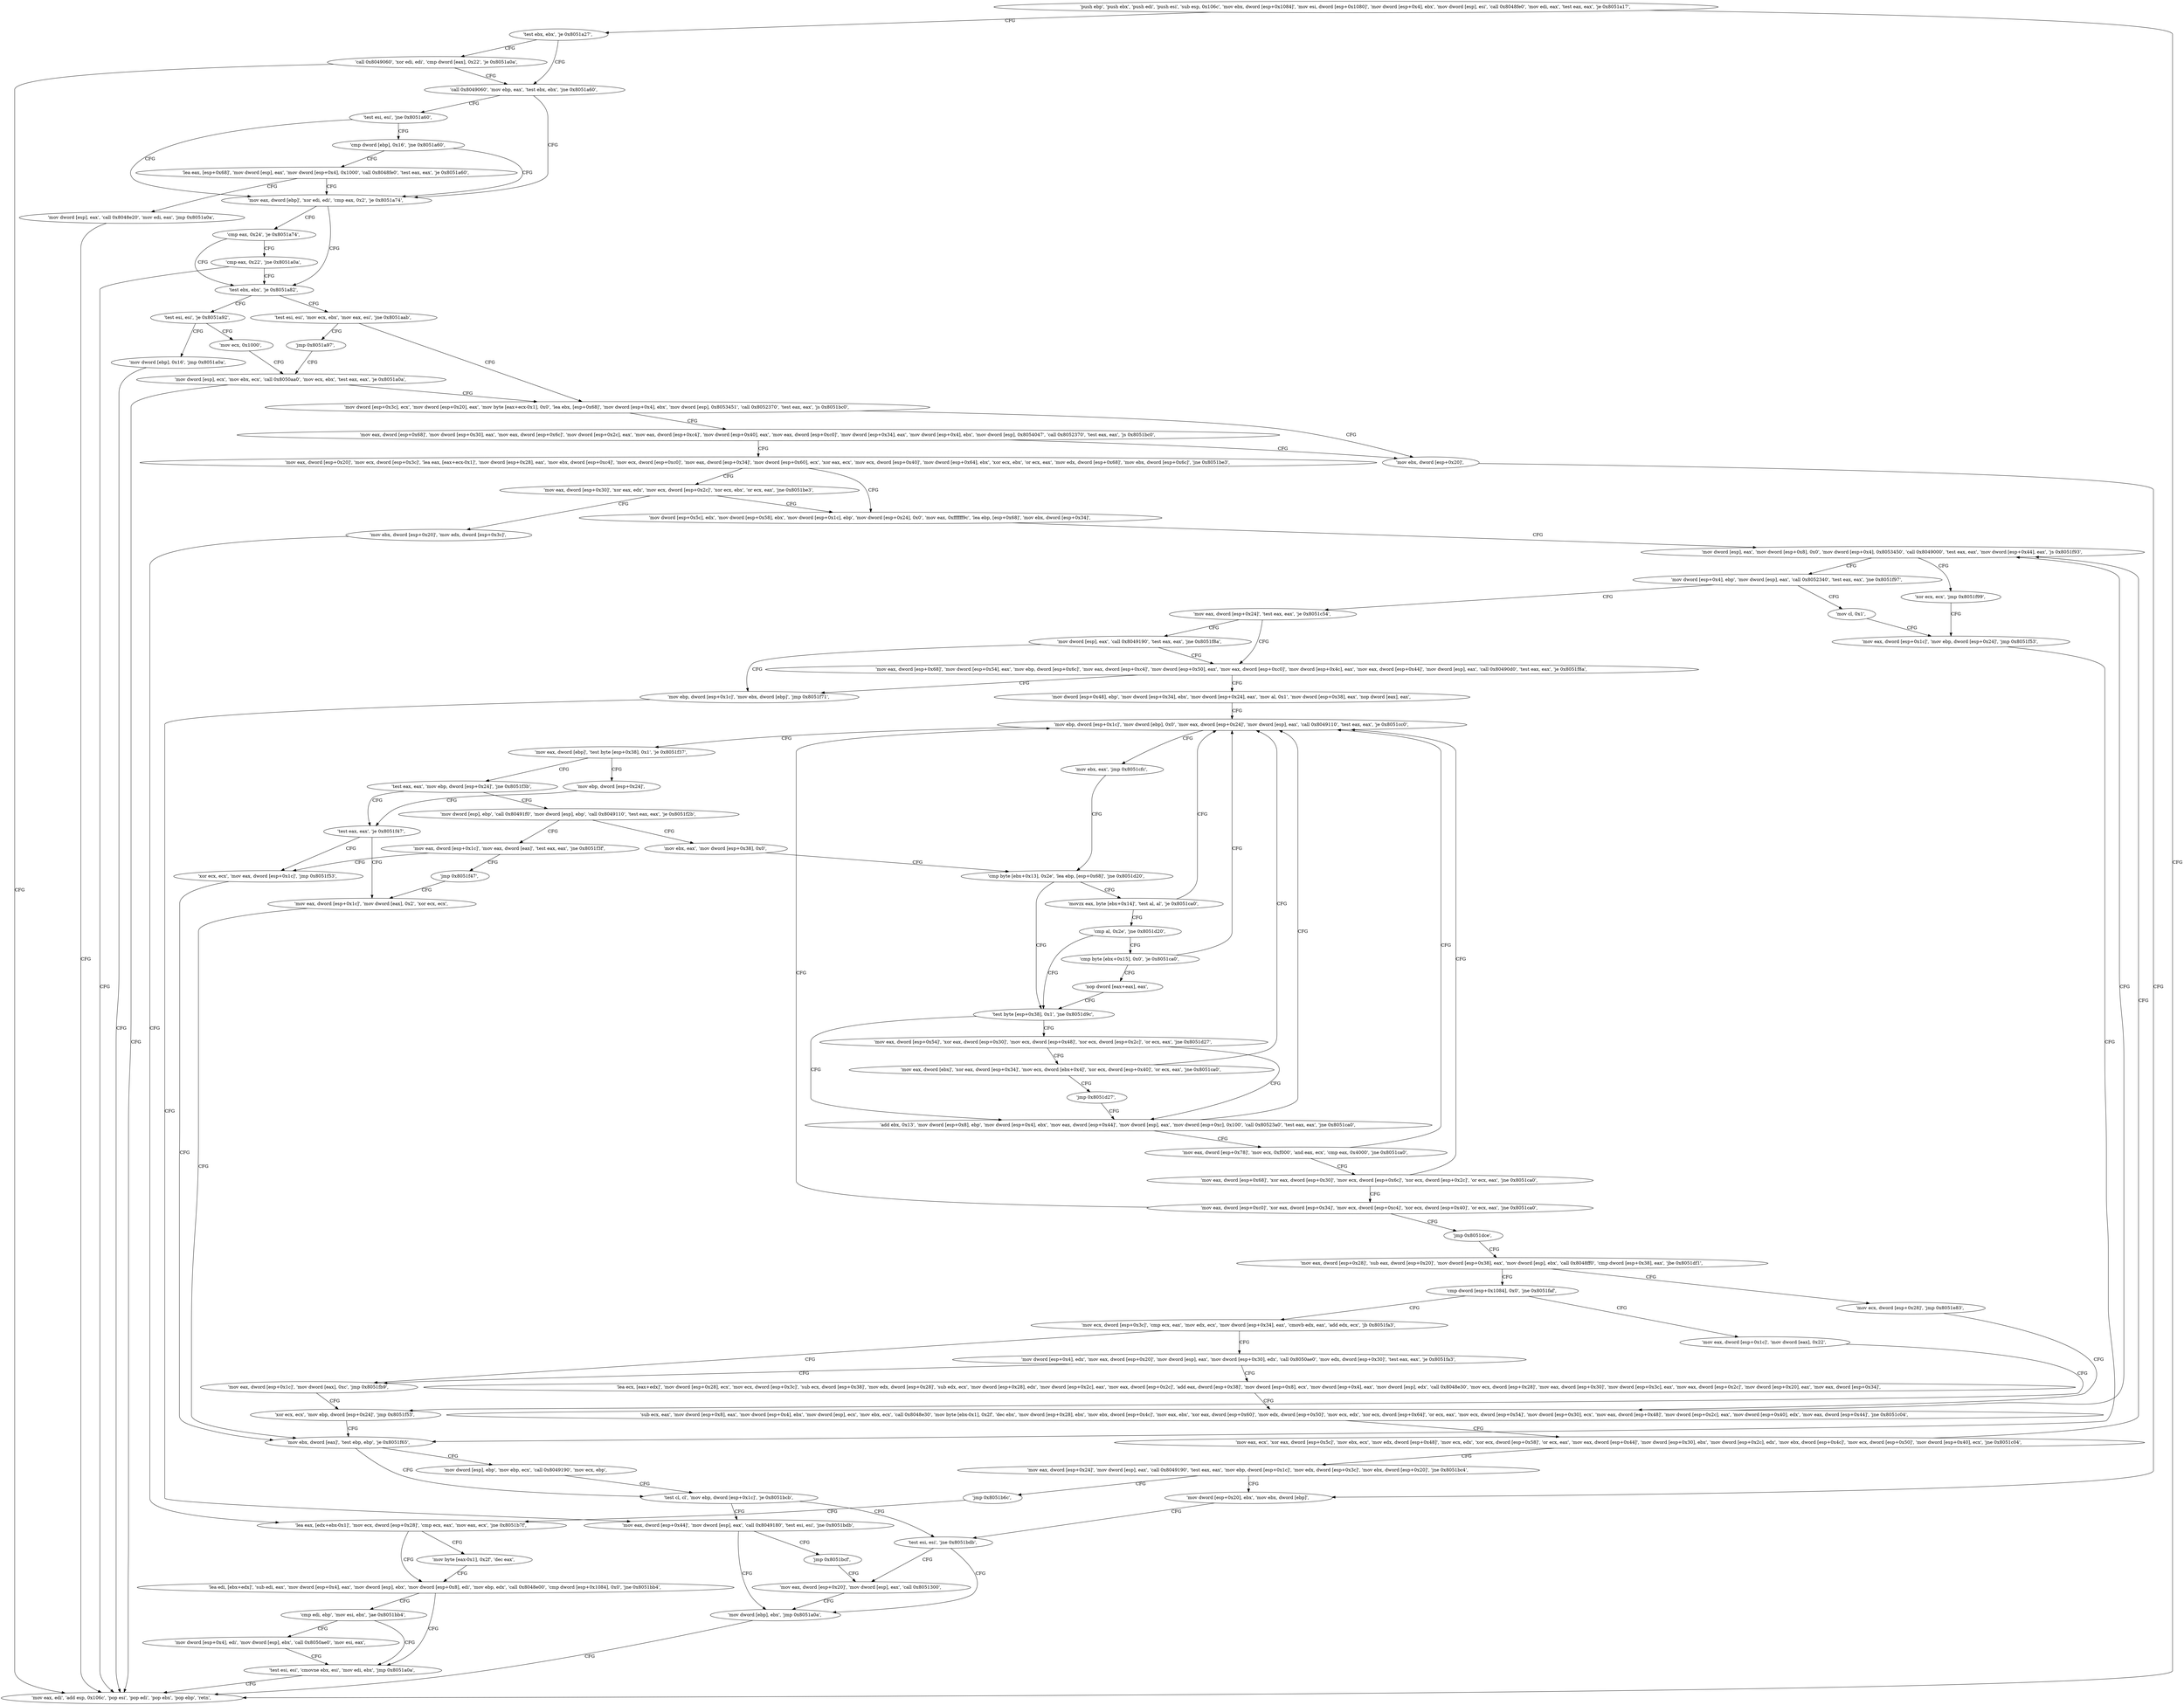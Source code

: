 digraph "func" {
"134552032" [label = "'push ebp', 'push ebx', 'push edi', 'push esi', 'sub esp, 0x106c', 'mov ebx, dword [esp+0x1084]', 'mov esi, dword [esp+0x1080]', 'mov dword [esp+0x4], ebx', 'mov dword [esp], esi', 'call 0x8048fe0', 'mov edi, eax', 'test eax, eax', 'je 0x8051a17', " ]
"134552087" [label = "'test ebx, ebx', 'je 0x8051a27', " ]
"134552074" [label = "'mov eax, edi', 'add esp, 0x106c', 'pop esi', 'pop edi', 'pop ebx', 'pop ebp', 'retn', " ]
"134552103" [label = "'call 0x8049060', 'mov ebp, eax', 'test ebx, ebx', 'jne 0x8051a60', " ]
"134552091" [label = "'call 0x8049060', 'xor edi, edi', 'cmp dword [eax], 0x22', 'je 0x8051a0a', " ]
"134552160" [label = "'mov eax, dword [ebp]', 'xor edi, edi', 'cmp eax, 0x2', 'je 0x8051a74', " ]
"134552114" [label = "'test esi, esi', 'jne 0x8051a60', " ]
"134552180" [label = "'test ebx, ebx', 'je 0x8051a82', " ]
"134552170" [label = "'cmp eax, 0x24', 'je 0x8051a74', " ]
"134552118" [label = "'cmp dword [ebp], 0x16', 'jne 0x8051a60', " ]
"134552194" [label = "'test esi, esi', 'je 0x8051a92', " ]
"134552184" [label = "'test esi, esi', 'mov ecx, ebx', 'mov eax, esi', 'jne 0x8051aab', " ]
"134552175" [label = "'cmp eax, 0x22', 'jne 0x8051a0a', " ]
"134552124" [label = "'lea eax, [esp+0x68]', 'mov dword [esp], eax', 'mov dword [esp+0x4], 0x1000', 'call 0x8048fe0', 'test eax, eax', 'je 0x8051a60', " ]
"134552210" [label = "'mov ecx, 0x1000', " ]
"134552198" [label = "'mov dword [ebp], 0x16', 'jmp 0x8051a0a', " ]
"134552235" [label = "'mov dword [esp+0x3c], ecx', 'mov dword [esp+0x20], eax', 'mov byte [eax+ecx-0x1], 0x0', 'lea ebx, [esp+0x68]', 'mov dword [esp+0x4], ebx', 'mov dword [esp], 0x8053451', 'call 0x8052370', 'test eax, eax', 'js 0x8051bc0', " ]
"134552192" [label = "'jmp 0x8051a97', " ]
"134552148" [label = "'mov dword [esp], eax', 'call 0x8048e20', 'mov edi, eax', 'jmp 0x8051a0a', " ]
"134552215" [label = "'mov dword [esp], ecx', 'mov ebx, ecx', 'call 0x8050aa0', 'mov ecx, ebx', 'test eax, eax', 'je 0x8051a0a', " ]
"134552512" [label = "'mov ebx, dword [esp+0x20]', " ]
"134552276" [label = "'mov eax, dword [esp+0x68]', 'mov dword [esp+0x30], eax', 'mov eax, dword [esp+0x6c]', 'mov dword [esp+0x2c], eax', 'mov eax, dword [esp+0xc4]', 'mov dword [esp+0x40], eax', 'mov eax, dword [esp+0xc0]', 'mov dword [esp+0x34], eax', 'mov dword [esp+0x4], ebx', 'mov dword [esp], 0x8054047', 'call 0x8052370', 'test eax, eax', 'js 0x8051bc0', " ]
"134552516" [label = "'mov dword [esp+0x20], ebx', 'mov ebx, dword [ebp]', " ]
"134552338" [label = "'mov eax, dword [esp+0x20]', 'mov ecx, dword [esp+0x3c]', 'lea eax, [eax+ecx-0x1]', 'mov dword [esp+0x28], eax', 'mov ebx, dword [esp+0xc4]', 'mov ecx, dword [esp+0xc0]', 'mov eax, dword [esp+0x34]', 'mov dword [esp+0x60], ecx', 'xor eax, ecx', 'mov ecx, dword [esp+0x40]', 'mov dword [esp+0x64], ebx', 'xor ecx, ebx', 'or ecx, eax', 'mov edx, dword [esp+0x68]', 'mov ebx, dword [esp+0x6c]', 'jne 0x8051be3', " ]
"134552539" [label = "'mov dword [ebp], ebx', 'jmp 0x8051a0a', " ]
"134552527" [label = "'mov eax, dword [esp+0x20]', 'mov dword [esp], eax', 'call 0x8051300', " ]
"134552547" [label = "'mov dword [esp+0x5c], edx', 'mov dword [esp+0x58], ebx', 'mov dword [esp+0x1c], ebp', 'mov dword [esp+0x24], 0x0', 'mov eax, 0xffffff9c', 'lea ebp, [esp+0x68]', 'mov ebx, dword [esp+0x34]', " ]
"134552404" [label = "'mov eax, dword [esp+0x30]', 'xor eax, edx', 'mov ecx, dword [esp+0x2c]', 'xor ecx, ebx', 'or ecx, eax', 'jne 0x8051be3', " ]
"134552580" [label = "'mov dword [esp], eax', 'mov dword [esp+0x8], 0x0', 'mov dword [esp+0x4], 0x8053450', 'call 0x8049000', 'test eax, eax', 'mov dword [esp+0x44], eax', 'js 0x8051f93', " ]
"134552420" [label = "'mov ebx, dword [esp+0x20]', 'mov edx, dword [esp+0x3c]', " ]
"134553491" [label = "'xor ecx, ecx', 'jmp 0x8051f99', " ]
"134553497" [label = "'mov eax, dword [esp+0x1c]', 'mov ebp, dword [esp+0x24]', 'jmp 0x8051f53', " ]
"134552616" [label = "'mov dword [esp+0x4], ebp', 'mov dword [esp], eax', 'call 0x8052340', 'test eax, eax', 'jne 0x8051f97', " ]
"134553495" [label = "'mov cl, 0x1', " ]
"134552636" [label = "'mov eax, dword [esp+0x24]', 'test eax, eax', 'je 0x8051c54', " ]
"134552428" [label = "'lea eax, [edx+ebx-0x1]', 'mov ecx, dword [esp+0x28]', 'cmp ecx, eax', 'mov eax, ecx', 'jne 0x8051b7f', " ]
"134553427" [label = "'mov ebx, dword [eax]', 'test ebp, ebp', 'je 0x8051f65', " ]
"134552660" [label = "'mov eax, dword [esp+0x68]', 'mov dword [esp+0x54], eax', 'mov ebp, dword [esp+0x6c]', 'mov eax, dword [esp+0xc4]', 'mov dword [esp+0x50], eax', 'mov eax, dword [esp+0xc0]', 'mov dword [esp+0x4c], eax', 'mov eax, dword [esp+0x44]', 'mov dword [esp], eax', 'call 0x80490d0', 'test eax, eax', 'je 0x8051f8a', " ]
"134552644" [label = "'mov dword [esp], eax', 'call 0x8049190', 'test eax, eax', 'jne 0x8051f8a', " ]
"134552447" [label = "'lea edi, [ebx+edx]', 'sub edi, eax', 'mov dword [esp+0x4], eax', 'mov dword [esp], ebx', 'mov dword [esp+0x8], edi', 'mov ebp, edx', 'call 0x8048e00', 'cmp dword [esp+0x1084], 0x0', 'jne 0x8051bb4', " ]
"134552500" [label = "'test esi, esi', 'cmovne ebx, esi', 'mov edi, ebx', 'jmp 0x8051a0a', " ]
"134552480" [label = "'cmp edi, ebp', 'mov esi, ebx', 'jae 0x8051bb4', " ]
"134552442" [label = "'mov byte [eax-0x1], 0x2f', 'dec eax', " ]
"134553445" [label = "'test cl, cl', 'mov ebp, dword [esp+0x1c]', 'je 0x8051bcb', " ]
"134553433" [label = "'mov dword [esp], ebp', 'mov ebp, ecx', 'call 0x8049190', 'mov ecx, ebp', " ]
"134553482" [label = "'mov ebp, dword [esp+0x1c]', 'mov ebx, dword [ebp]', 'jmp 0x8051f71', " ]
"134552714" [label = "'mov dword [esp+0x48], ebp', 'mov dword [esp+0x34], ebx', 'mov dword [esp+0x24], eax', 'mov al, 0x1', 'mov dword [esp+0x38], eax', 'nop dword [eax], eax', " ]
"134552486" [label = "'mov dword [esp+0x4], edi', 'mov dword [esp], ebx', 'call 0x8050ae0', 'mov esi, eax', " ]
"134552523" [label = "'test esi, esi', 'jne 0x8051bdb', " ]
"134553457" [label = "'mov eax, dword [esp+0x44]', 'mov dword [esp], eax', 'call 0x8049180', 'test esi, esi', 'jne 0x8051bdb', " ]
"134552736" [label = "'mov ebp, dword [esp+0x1c]', 'mov dword [ebp], 0x0', 'mov eax, dword [esp+0x24]', 'mov dword [esp], eax', 'call 0x8049110', 'test eax, eax', 'je 0x8051cc0', " ]
"134553477" [label = "'jmp 0x8051bcf', " ]
"134552768" [label = "'mov eax, dword [ebp]', 'test byte [esp+0x38], 0x1', 'je 0x8051f37', " ]
"134553399" [label = "'mov ebp, dword [esp+0x24]', " ]
"134552782" [label = "'test eax, eax', 'mov ebp, dword [esp+0x24]', 'jne 0x8051f3b', " ]
"134552763" [label = "'mov ebx, eax', 'jmp 0x8051cfc', " ]
"134552828" [label = "'cmp byte [ebx+0x13], 0x2e', 'lea ebp, [esp+0x68]', 'jne 0x8051d20', " ]
"134553403" [label = "'test eax, eax', 'je 0x8051f47', " ]
"134552794" [label = "'mov dword [esp], ebp', 'call 0x80491f0', 'mov dword [esp], ebp', 'call 0x8049110', 'test eax, eax', 'je 0x8051f2b', " ]
"134552864" [label = "'test byte [esp+0x38], 0x1', 'jne 0x8051d9c', " ]
"134552838" [label = "'movzx eax, byte [ebx+0x14]', 'test al, al', 'je 0x8051ca0', " ]
"134553415" [label = "'mov eax, dword [esp+0x1c]', 'mov dword [eax], 0x2', 'xor ecx, ecx', " ]
"134553407" [label = "'xor ecx, ecx', 'mov eax, dword [esp+0x1c]', 'jmp 0x8051f53', " ]
"134553387" [label = "'mov eax, dword [esp+0x1c]', 'mov eax, dword [eax]', 'test eax, eax', 'jne 0x8051f3f', " ]
"134552818" [label = "'mov ebx, eax', 'mov dword [esp+0x38], 0x0', " ]
"134552988" [label = "'mov eax, dword [esp+0x54]', 'xor eax, dword [esp+0x30]', 'mov ecx, dword [esp+0x48]', 'xor ecx, dword [esp+0x2c]', 'or ecx, eax', 'jne 0x8051d27', " ]
"134552871" [label = "'add ebx, 0x13', 'mov dword [esp+0x8], ebp', 'mov dword [esp+0x4], ebx', 'mov eax, dword [esp+0x44]', 'mov dword [esp], eax', 'mov dword [esp+0xc], 0x100', 'call 0x80523a0', 'test eax, eax', 'jne 0x8051ca0', " ]
"134552846" [label = "'cmp al, 0x2e', 'jne 0x8051d20', " ]
"134553397" [label = "'jmp 0x8051f47', " ]
"134553012" [label = "'mov eax, dword [ebx]', 'xor eax, dword [esp+0x34]', 'mov ecx, dword [ebx+0x4]', 'xor ecx, dword [esp+0x40]', 'or ecx, eax', 'jne 0x8051ca0', " ]
"134552910" [label = "'mov eax, dword [esp+0x78]', 'mov ecx, 0xf000', 'and eax, ecx', 'cmp eax, 0x4000', 'jne 0x8051ca0', " ]
"134552850" [label = "'cmp byte [ebx+0x15], 0x0', 'je 0x8051ca0', " ]
"134553033" [label = "'jmp 0x8051d27', " ]
"134552932" [label = "'mov eax, dword [esp+0x68]', 'xor eax, dword [esp+0x30]', 'mov ecx, dword [esp+0x6c]', 'xor ecx, dword [esp+0x2c]', 'or ecx, eax', 'jne 0x8051ca0', " ]
"134552856" [label = "'nop dword [eax+eax], eax', " ]
"134552956" [label = "'mov eax, dword [esp+0xc0]', 'xor eax, dword [esp+0x34]', 'mov ecx, dword [esp+0xc4]', 'xor ecx, dword [esp+0x40]', 'or ecx, eax', 'jne 0x8051ca0', " ]
"134552986" [label = "'jmp 0x8051dce', " ]
"134553038" [label = "'mov eax, dword [esp+0x28]', 'sub eax, dword [esp+0x20]', 'mov dword [esp+0x38], eax', 'mov dword [esp], ebx', 'call 0x8048ff0', 'cmp dword [esp+0x38], eax', 'jbe 0x8051df1', " ]
"134553073" [label = "'cmp dword [esp+0x1084], 0x0', 'jne 0x8051faf', " ]
"134553064" [label = "'mov ecx, dword [esp+0x28]', 'jmp 0x8051e83', " ]
"134553519" [label = "'mov eax, dword [esp+0x1c]', 'mov dword [eax], 0x22', " ]
"134553087" [label = "'mov ecx, dword [esp+0x3c]', 'cmp ecx, eax', 'mov edx, ecx', 'mov dword [esp+0x34], eax', 'cmovb edx, eax', 'add edx, ecx', 'jb 0x8051fa3', " ]
"134553219" [label = "'sub ecx, eax', 'mov dword [esp+0x8], eax', 'mov dword [esp+0x4], ebx', 'mov dword [esp], ecx', 'mov ebx, ecx', 'call 0x8048e30', 'mov byte [ebx-0x1], 0x2f', 'dec ebx', 'mov dword [esp+0x28], ebx', 'mov ebx, dword [esp+0x4c]', 'mov eax, ebx', 'xor eax, dword [esp+0x60]', 'mov edx, dword [esp+0x50]', 'mov ecx, edx', 'xor ecx, dword [esp+0x64]', 'or ecx, eax', 'mov ecx, dword [esp+0x54]', 'mov dword [esp+0x30], ecx', 'mov eax, dword [esp+0x48]', 'mov dword [esp+0x2c], eax', 'mov dword [esp+0x40], edx', 'mov eax, dword [esp+0x44]', 'jne 0x8051c04', " ]
"134553529" [label = "'xor ecx, ecx', 'mov ebp, dword [esp+0x24]', 'jmp 0x8051f53', " ]
"134553507" [label = "'mov eax, dword [esp+0x1c]', 'mov dword [eax], 0xc', 'jmp 0x8051fb9', " ]
"134553110" [label = "'mov dword [esp+0x4], edx', 'mov eax, dword [esp+0x20]', 'mov dword [esp], eax', 'mov dword [esp+0x30], edx', 'call 0x8050ae0', 'mov edx, dword [esp+0x30]', 'test eax, eax', 'je 0x8051fa3', " ]
"134553300" [label = "'mov eax, ecx', 'xor eax, dword [esp+0x5c]', 'mov ebx, ecx', 'mov edx, dword [esp+0x48]', 'mov ecx, edx', 'xor ecx, dword [esp+0x58]', 'or ecx, eax', 'mov eax, dword [esp+0x44]', 'mov dword [esp+0x30], ebx', 'mov dword [esp+0x2c], edx', 'mov ebx, dword [esp+0x4c]', 'mov ecx, dword [esp+0x50]', 'mov dword [esp+0x40], ecx', 'jne 0x8051c04', " ]
"134553142" [label = "'lea ecx, [eax+edx]', 'mov dword [esp+0x28], ecx', 'mov ecx, dword [esp+0x3c]', 'sub ecx, dword [esp+0x38]', 'mov edx, dword [esp+0x28]', 'sub edx, ecx', 'mov dword [esp+0x28], edx', 'mov dword [esp+0x2c], eax', 'mov eax, dword [esp+0x2c]', 'add eax, dword [esp+0x38]', 'mov dword [esp+0x8], ecx', 'mov dword [esp+0x4], eax', 'mov dword [esp], edx', 'call 0x8048e30', 'mov ecx, dword [esp+0x28]', 'mov eax, dword [esp+0x30]', 'mov dword [esp+0x3c], eax', 'mov eax, dword [esp+0x2c]', 'mov dword [esp+0x20], eax', 'mov eax, dword [esp+0x34]', " ]
"134553350" [label = "'mov eax, dword [esp+0x24]', 'mov dword [esp], eax', 'call 0x8049190', 'test eax, eax', 'mov ebp, dword [esp+0x1c]', 'mov edx, dword [esp+0x3c]', 'mov ebx, dword [esp+0x20]', 'jne 0x8051bc4', " ]
"134553382" [label = "'jmp 0x8051b6c', " ]
"134552032" -> "134552087" [ label = "CFG" ]
"134552032" -> "134552074" [ label = "CFG" ]
"134552087" -> "134552103" [ label = "CFG" ]
"134552087" -> "134552091" [ label = "CFG" ]
"134552103" -> "134552160" [ label = "CFG" ]
"134552103" -> "134552114" [ label = "CFG" ]
"134552091" -> "134552074" [ label = "CFG" ]
"134552091" -> "134552103" [ label = "CFG" ]
"134552160" -> "134552180" [ label = "CFG" ]
"134552160" -> "134552170" [ label = "CFG" ]
"134552114" -> "134552160" [ label = "CFG" ]
"134552114" -> "134552118" [ label = "CFG" ]
"134552180" -> "134552194" [ label = "CFG" ]
"134552180" -> "134552184" [ label = "CFG" ]
"134552170" -> "134552180" [ label = "CFG" ]
"134552170" -> "134552175" [ label = "CFG" ]
"134552118" -> "134552160" [ label = "CFG" ]
"134552118" -> "134552124" [ label = "CFG" ]
"134552194" -> "134552210" [ label = "CFG" ]
"134552194" -> "134552198" [ label = "CFG" ]
"134552184" -> "134552235" [ label = "CFG" ]
"134552184" -> "134552192" [ label = "CFG" ]
"134552175" -> "134552074" [ label = "CFG" ]
"134552175" -> "134552180" [ label = "CFG" ]
"134552124" -> "134552160" [ label = "CFG" ]
"134552124" -> "134552148" [ label = "CFG" ]
"134552210" -> "134552215" [ label = "CFG" ]
"134552198" -> "134552074" [ label = "CFG" ]
"134552235" -> "134552512" [ label = "CFG" ]
"134552235" -> "134552276" [ label = "CFG" ]
"134552192" -> "134552215" [ label = "CFG" ]
"134552148" -> "134552074" [ label = "CFG" ]
"134552215" -> "134552074" [ label = "CFG" ]
"134552215" -> "134552235" [ label = "CFG" ]
"134552512" -> "134552516" [ label = "CFG" ]
"134552276" -> "134552512" [ label = "CFG" ]
"134552276" -> "134552338" [ label = "CFG" ]
"134552516" -> "134552523" [ label = "CFG" ]
"134552338" -> "134552547" [ label = "CFG" ]
"134552338" -> "134552404" [ label = "CFG" ]
"134552539" -> "134552074" [ label = "CFG" ]
"134552527" -> "134552539" [ label = "CFG" ]
"134552547" -> "134552580" [ label = "CFG" ]
"134552404" -> "134552547" [ label = "CFG" ]
"134552404" -> "134552420" [ label = "CFG" ]
"134552580" -> "134553491" [ label = "CFG" ]
"134552580" -> "134552616" [ label = "CFG" ]
"134552420" -> "134552428" [ label = "CFG" ]
"134553491" -> "134553497" [ label = "CFG" ]
"134553497" -> "134553427" [ label = "CFG" ]
"134552616" -> "134553495" [ label = "CFG" ]
"134552616" -> "134552636" [ label = "CFG" ]
"134553495" -> "134553497" [ label = "CFG" ]
"134552636" -> "134552660" [ label = "CFG" ]
"134552636" -> "134552644" [ label = "CFG" ]
"134552428" -> "134552447" [ label = "CFG" ]
"134552428" -> "134552442" [ label = "CFG" ]
"134553427" -> "134553445" [ label = "CFG" ]
"134553427" -> "134553433" [ label = "CFG" ]
"134552660" -> "134553482" [ label = "CFG" ]
"134552660" -> "134552714" [ label = "CFG" ]
"134552644" -> "134553482" [ label = "CFG" ]
"134552644" -> "134552660" [ label = "CFG" ]
"134552447" -> "134552500" [ label = "CFG" ]
"134552447" -> "134552480" [ label = "CFG" ]
"134552500" -> "134552074" [ label = "CFG" ]
"134552480" -> "134552500" [ label = "CFG" ]
"134552480" -> "134552486" [ label = "CFG" ]
"134552442" -> "134552447" [ label = "CFG" ]
"134553445" -> "134552523" [ label = "CFG" ]
"134553445" -> "134553457" [ label = "CFG" ]
"134553433" -> "134553445" [ label = "CFG" ]
"134553482" -> "134553457" [ label = "CFG" ]
"134552714" -> "134552736" [ label = "CFG" ]
"134552486" -> "134552500" [ label = "CFG" ]
"134552523" -> "134552539" [ label = "CFG" ]
"134552523" -> "134552527" [ label = "CFG" ]
"134553457" -> "134552539" [ label = "CFG" ]
"134553457" -> "134553477" [ label = "CFG" ]
"134552736" -> "134552768" [ label = "CFG" ]
"134552736" -> "134552763" [ label = "CFG" ]
"134553477" -> "134552527" [ label = "CFG" ]
"134552768" -> "134553399" [ label = "CFG" ]
"134552768" -> "134552782" [ label = "CFG" ]
"134553399" -> "134553403" [ label = "CFG" ]
"134552782" -> "134553403" [ label = "CFG" ]
"134552782" -> "134552794" [ label = "CFG" ]
"134552763" -> "134552828" [ label = "CFG" ]
"134552828" -> "134552864" [ label = "CFG" ]
"134552828" -> "134552838" [ label = "CFG" ]
"134553403" -> "134553415" [ label = "CFG" ]
"134553403" -> "134553407" [ label = "CFG" ]
"134552794" -> "134553387" [ label = "CFG" ]
"134552794" -> "134552818" [ label = "CFG" ]
"134552864" -> "134552988" [ label = "CFG" ]
"134552864" -> "134552871" [ label = "CFG" ]
"134552838" -> "134552736" [ label = "CFG" ]
"134552838" -> "134552846" [ label = "CFG" ]
"134553415" -> "134553427" [ label = "CFG" ]
"134553407" -> "134553427" [ label = "CFG" ]
"134553387" -> "134553407" [ label = "CFG" ]
"134553387" -> "134553397" [ label = "CFG" ]
"134552818" -> "134552828" [ label = "CFG" ]
"134552988" -> "134552871" [ label = "CFG" ]
"134552988" -> "134553012" [ label = "CFG" ]
"134552871" -> "134552736" [ label = "CFG" ]
"134552871" -> "134552910" [ label = "CFG" ]
"134552846" -> "134552864" [ label = "CFG" ]
"134552846" -> "134552850" [ label = "CFG" ]
"134553397" -> "134553415" [ label = "CFG" ]
"134553012" -> "134552736" [ label = "CFG" ]
"134553012" -> "134553033" [ label = "CFG" ]
"134552910" -> "134552736" [ label = "CFG" ]
"134552910" -> "134552932" [ label = "CFG" ]
"134552850" -> "134552736" [ label = "CFG" ]
"134552850" -> "134552856" [ label = "CFG" ]
"134553033" -> "134552871" [ label = "CFG" ]
"134552932" -> "134552736" [ label = "CFG" ]
"134552932" -> "134552956" [ label = "CFG" ]
"134552856" -> "134552864" [ label = "CFG" ]
"134552956" -> "134552736" [ label = "CFG" ]
"134552956" -> "134552986" [ label = "CFG" ]
"134552986" -> "134553038" [ label = "CFG" ]
"134553038" -> "134553073" [ label = "CFG" ]
"134553038" -> "134553064" [ label = "CFG" ]
"134553073" -> "134553519" [ label = "CFG" ]
"134553073" -> "134553087" [ label = "CFG" ]
"134553064" -> "134553219" [ label = "CFG" ]
"134553519" -> "134553529" [ label = "CFG" ]
"134553087" -> "134553507" [ label = "CFG" ]
"134553087" -> "134553110" [ label = "CFG" ]
"134553219" -> "134552580" [ label = "CFG" ]
"134553219" -> "134553300" [ label = "CFG" ]
"134553529" -> "134553427" [ label = "CFG" ]
"134553507" -> "134553529" [ label = "CFG" ]
"134553110" -> "134553507" [ label = "CFG" ]
"134553110" -> "134553142" [ label = "CFG" ]
"134553300" -> "134552580" [ label = "CFG" ]
"134553300" -> "134553350" [ label = "CFG" ]
"134553142" -> "134553219" [ label = "CFG" ]
"134553350" -> "134552516" [ label = "CFG" ]
"134553350" -> "134553382" [ label = "CFG" ]
"134553382" -> "134552428" [ label = "CFG" ]
}
